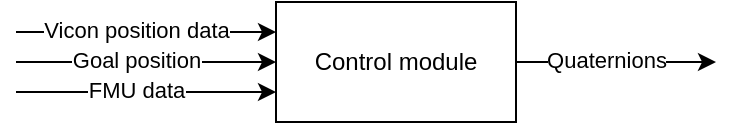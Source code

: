 <mxfile version="27.0.4">
  <diagram name="Page-1" id="QY1C_a_K8gNDJo9t1sn7">
    <mxGraphModel dx="464" dy="750" grid="1" gridSize="10" guides="1" tooltips="1" connect="1" arrows="1" fold="1" page="1" pageScale="1" pageWidth="850" pageHeight="1100" math="0" shadow="0">
      <root>
        <mxCell id="0" />
        <mxCell id="1" parent="0" />
        <mxCell id="N4wM5DYyidJa89Kwp_f2-1" value="Control module" style="rounded=0;whiteSpace=wrap;html=1;" vertex="1" parent="1">
          <mxGeometry x="370" y="360" width="120" height="60" as="geometry" />
        </mxCell>
        <mxCell id="N4wM5DYyidJa89Kwp_f2-2" value="" style="endArrow=classic;html=1;rounded=0;exitX=1;exitY=0.5;exitDx=0;exitDy=0;" edge="1" parent="1" source="N4wM5DYyidJa89Kwp_f2-1">
          <mxGeometry width="50" height="50" relative="1" as="geometry">
            <mxPoint x="530" y="390" as="sourcePoint" />
            <mxPoint x="590" y="390" as="targetPoint" />
          </mxGeometry>
        </mxCell>
        <mxCell id="N4wM5DYyidJa89Kwp_f2-3" value="Quaternions" style="edgeLabel;html=1;align=center;verticalAlign=middle;resizable=0;points=[];" vertex="1" connectable="0" parent="N4wM5DYyidJa89Kwp_f2-2">
          <mxGeometry x="-0.089" y="-1" relative="1" as="geometry">
            <mxPoint x="-1" y="-2" as="offset" />
          </mxGeometry>
        </mxCell>
        <mxCell id="N4wM5DYyidJa89Kwp_f2-4" value="" style="endArrow=classic;html=1;rounded=0;entryX=0;entryY=0.25;entryDx=0;entryDy=0;" edge="1" parent="1" target="N4wM5DYyidJa89Kwp_f2-1">
          <mxGeometry width="50" height="50" relative="1" as="geometry">
            <mxPoint x="240" y="375" as="sourcePoint" />
            <mxPoint x="270" y="380" as="targetPoint" />
            <Array as="points">
              <mxPoint x="290" y="375" />
            </Array>
          </mxGeometry>
        </mxCell>
        <mxCell id="N4wM5DYyidJa89Kwp_f2-7" value="Vicon position data" style="edgeLabel;html=1;align=center;verticalAlign=middle;resizable=0;points=[];" vertex="1" connectable="0" parent="N4wM5DYyidJa89Kwp_f2-4">
          <mxGeometry x="-0.175" y="-2" relative="1" as="geometry">
            <mxPoint x="6" y="-3" as="offset" />
          </mxGeometry>
        </mxCell>
        <mxCell id="N4wM5DYyidJa89Kwp_f2-5" value="" style="endArrow=classic;html=1;rounded=0;entryX=0;entryY=0.5;entryDx=0;entryDy=0;" edge="1" parent="1" target="N4wM5DYyidJa89Kwp_f2-1">
          <mxGeometry width="50" height="50" relative="1" as="geometry">
            <mxPoint x="240" y="390" as="sourcePoint" />
            <mxPoint x="280" y="390" as="targetPoint" />
          </mxGeometry>
        </mxCell>
        <mxCell id="N4wM5DYyidJa89Kwp_f2-8" value="Goal position" style="edgeLabel;html=1;align=center;verticalAlign=middle;resizable=0;points=[];" vertex="1" connectable="0" parent="N4wM5DYyidJa89Kwp_f2-5">
          <mxGeometry x="0.027" y="-2" relative="1" as="geometry">
            <mxPoint x="-7" y="-3" as="offset" />
          </mxGeometry>
        </mxCell>
        <mxCell id="N4wM5DYyidJa89Kwp_f2-6" value="" style="endArrow=classic;html=1;rounded=0;entryX=0;entryY=0.75;entryDx=0;entryDy=0;" edge="1" parent="1" target="N4wM5DYyidJa89Kwp_f2-1">
          <mxGeometry width="50" height="50" relative="1" as="geometry">
            <mxPoint x="240" y="405" as="sourcePoint" />
            <mxPoint x="290" y="400" as="targetPoint" />
          </mxGeometry>
        </mxCell>
        <mxCell id="N4wM5DYyidJa89Kwp_f2-9" value="FMU data" style="edgeLabel;html=1;align=center;verticalAlign=middle;resizable=0;points=[];" vertex="1" connectable="0" parent="N4wM5DYyidJa89Kwp_f2-6">
          <mxGeometry x="-0.043" y="-2" relative="1" as="geometry">
            <mxPoint x="-2" y="-3" as="offset" />
          </mxGeometry>
        </mxCell>
      </root>
    </mxGraphModel>
  </diagram>
</mxfile>
